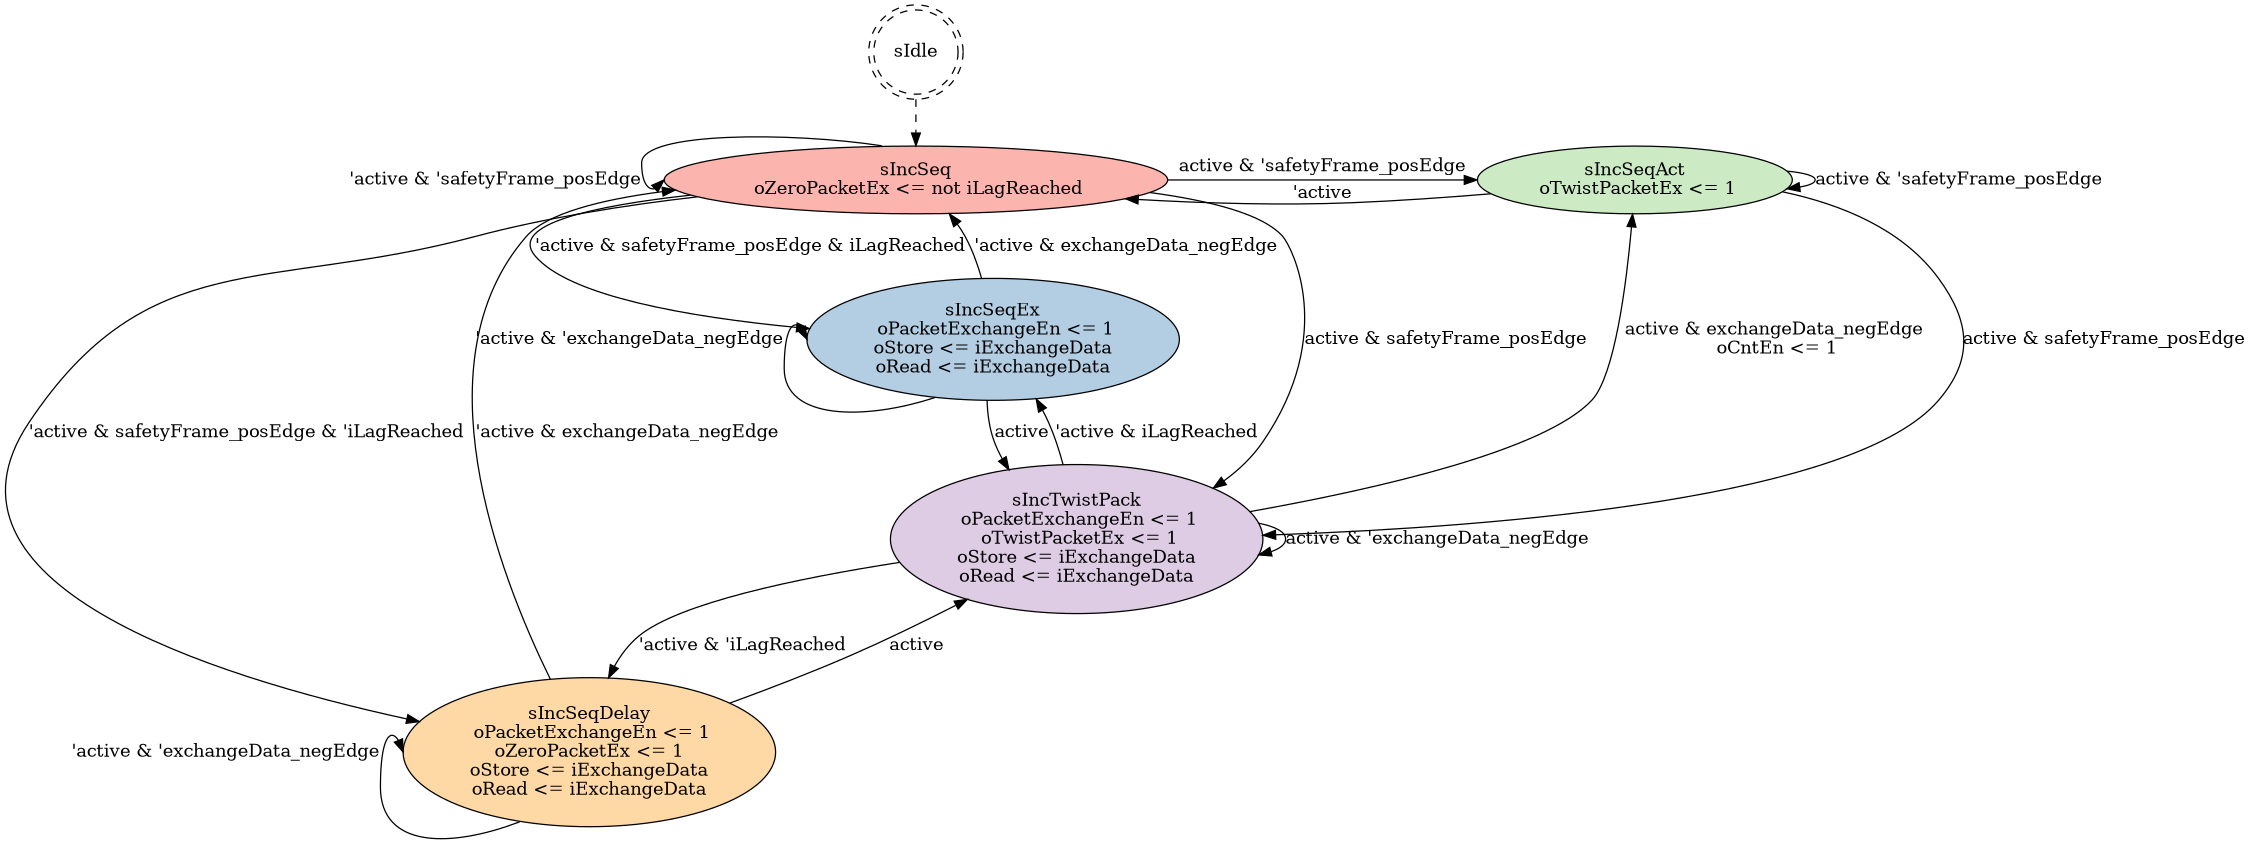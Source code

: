 digraph finite_state_machine {
    rankdir=TB;
    size="15!,10"; resolution=100;

    node [colorscheme = pastel19];
    node [style=dashed,fillcolor=6, shape = doublecircle]; sIdle;

    node [style=filled, fillcolor=1, shape = ellipse, label="sIncSeq\n oZeroPacketEx <= not iLagReached"] sIncSeq;
    node [style=filled, fillcolor=2, shape = ellipse, label="sIncSeqEx\n oPacketExchangeEn <= 1\noStore <= iExchangeData\noRead <= iExchangeData"] sIncSeqEx;
    node [style=filled, fillcolor=3, shape = ellipse, label="sIncSeqAct\n oTwistPacketEx <= 1"] sIncSeqAct;
    node [style=filled, fillcolor=4, shape = ellipse, label="sIncTwistPack\n oPacketExchangeEn <= 1\n oTwistPacketEx <= 1\noStore <= iExchangeData\noRead <= iExchangeData"] sIncTwistPack;
    node [style=filled, fillcolor=5, shape = ellipse, label="sIncSeqDelay\n oPacketExchangeEn <= 1\noZeroPacketEx <= 1\noStore <= iExchangeData\noRead <= iExchangeData"] sIncSeqDelay;



    sIdle -> sIncSeq    [ style="dashed" ];


    sIncSeq -> sIncSeqAct       [label = "active & 'safetyFrame_posEdge"];
    sIncSeq -> sIncTwistPack    [label = "active & safetyFrame_posEdge"];
    sIncSeq -> sIncSeqEx        [label = "'active & safetyFrame_posEdge & iLagReached"];
    sIncSeq -> sIncSeqDelay     [label = "'active & safetyFrame_posEdge & 'iLagReached"];
    sIncSeq -> sIncSeq          [label = "'active & 'safetyFrame_posEdge" tailport=nw, headport=w];


    sIncSeqDelay -> sIncTwistPack  [label = "active"];
    sIncSeqDelay -> sIncSeq        [label = "'active & exchangeData_negEdge"];
    sIncSeqDelay -> sIncSeqDelay      [label = "'active & 'exchangeData_negEdge" tailport=sw, headport=w];


    sIncSeqEx -> sIncTwistPack  [label = "active"];
    sIncSeqEx -> sIncSeq        [label = "'active & exchangeData_negEdge"];
    sIncSeqEx -> sIncSeqEx      [label = "'active & 'exchangeData_negEdge" tailport=sw, headport=w];


    sIncSeqAct -> sIncSeq       [label = "'active"];
    sIncSeqAct -> sIncTwistPack [label = "active & safetyFrame_posEdge"];
    sIncSeqAct -> sIncSeqAct    [label = "active & 'safetyFrame_posEdge"];


    sIncTwistPack -> sIncSeqEx      [label = "'active & iLagReached"];
    sIncTwistPack -> sIncSeqDelay   [label = "'active & 'iLagReached"];
    sIncTwistPack -> sIncSeqAct     [label = "active & exchangeData_negEdge\n oCntEn <= 1"];
    sIncTwistPack -> sIncTwistPack  [label = "active & 'exchangeData_negEdge"];


    { rank=same; sIncSeq sIncSeqAct}


}